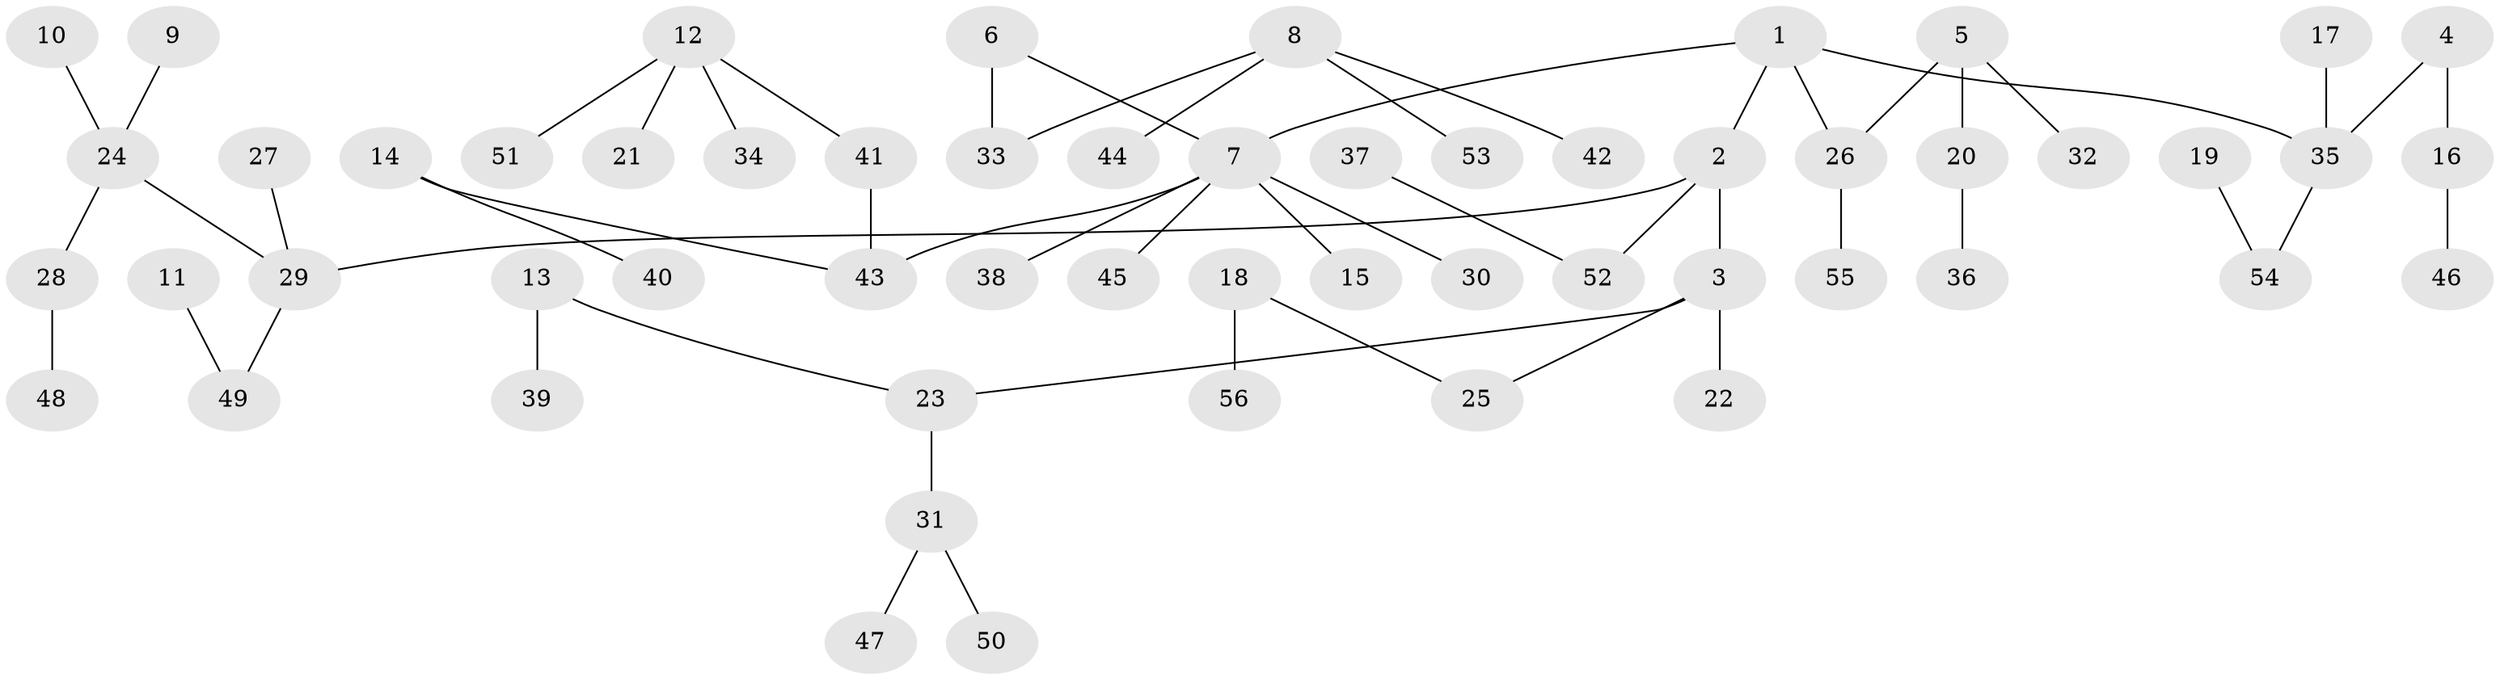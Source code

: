 // original degree distribution, {4: 0.08928571428571429, 5: 0.05357142857142857, 3: 0.11607142857142858, 2: 0.26785714285714285, 1: 0.4732142857142857}
// Generated by graph-tools (version 1.1) at 2025/02/03/09/25 03:02:17]
// undirected, 56 vertices, 55 edges
graph export_dot {
graph [start="1"]
  node [color=gray90,style=filled];
  1;
  2;
  3;
  4;
  5;
  6;
  7;
  8;
  9;
  10;
  11;
  12;
  13;
  14;
  15;
  16;
  17;
  18;
  19;
  20;
  21;
  22;
  23;
  24;
  25;
  26;
  27;
  28;
  29;
  30;
  31;
  32;
  33;
  34;
  35;
  36;
  37;
  38;
  39;
  40;
  41;
  42;
  43;
  44;
  45;
  46;
  47;
  48;
  49;
  50;
  51;
  52;
  53;
  54;
  55;
  56;
  1 -- 2 [weight=1.0];
  1 -- 7 [weight=1.0];
  1 -- 26 [weight=1.0];
  1 -- 35 [weight=1.0];
  2 -- 3 [weight=1.0];
  2 -- 29 [weight=1.0];
  2 -- 52 [weight=1.0];
  3 -- 22 [weight=1.0];
  3 -- 23 [weight=1.0];
  3 -- 25 [weight=1.0];
  4 -- 16 [weight=1.0];
  4 -- 35 [weight=1.0];
  5 -- 20 [weight=1.0];
  5 -- 26 [weight=1.0];
  5 -- 32 [weight=1.0];
  6 -- 7 [weight=1.0];
  6 -- 33 [weight=1.0];
  7 -- 15 [weight=1.0];
  7 -- 30 [weight=1.0];
  7 -- 38 [weight=1.0];
  7 -- 43 [weight=1.0];
  7 -- 45 [weight=1.0];
  8 -- 33 [weight=1.0];
  8 -- 42 [weight=1.0];
  8 -- 44 [weight=1.0];
  8 -- 53 [weight=1.0];
  9 -- 24 [weight=1.0];
  10 -- 24 [weight=1.0];
  11 -- 49 [weight=1.0];
  12 -- 21 [weight=1.0];
  12 -- 34 [weight=1.0];
  12 -- 41 [weight=1.0];
  12 -- 51 [weight=1.0];
  13 -- 23 [weight=1.0];
  13 -- 39 [weight=1.0];
  14 -- 40 [weight=1.0];
  14 -- 43 [weight=1.0];
  16 -- 46 [weight=1.0];
  17 -- 35 [weight=1.0];
  18 -- 25 [weight=1.0];
  18 -- 56 [weight=1.0];
  19 -- 54 [weight=1.0];
  20 -- 36 [weight=1.0];
  23 -- 31 [weight=1.0];
  24 -- 28 [weight=1.0];
  24 -- 29 [weight=1.0];
  26 -- 55 [weight=1.0];
  27 -- 29 [weight=1.0];
  28 -- 48 [weight=1.0];
  29 -- 49 [weight=1.0];
  31 -- 47 [weight=1.0];
  31 -- 50 [weight=1.0];
  35 -- 54 [weight=1.0];
  37 -- 52 [weight=1.0];
  41 -- 43 [weight=1.0];
}
